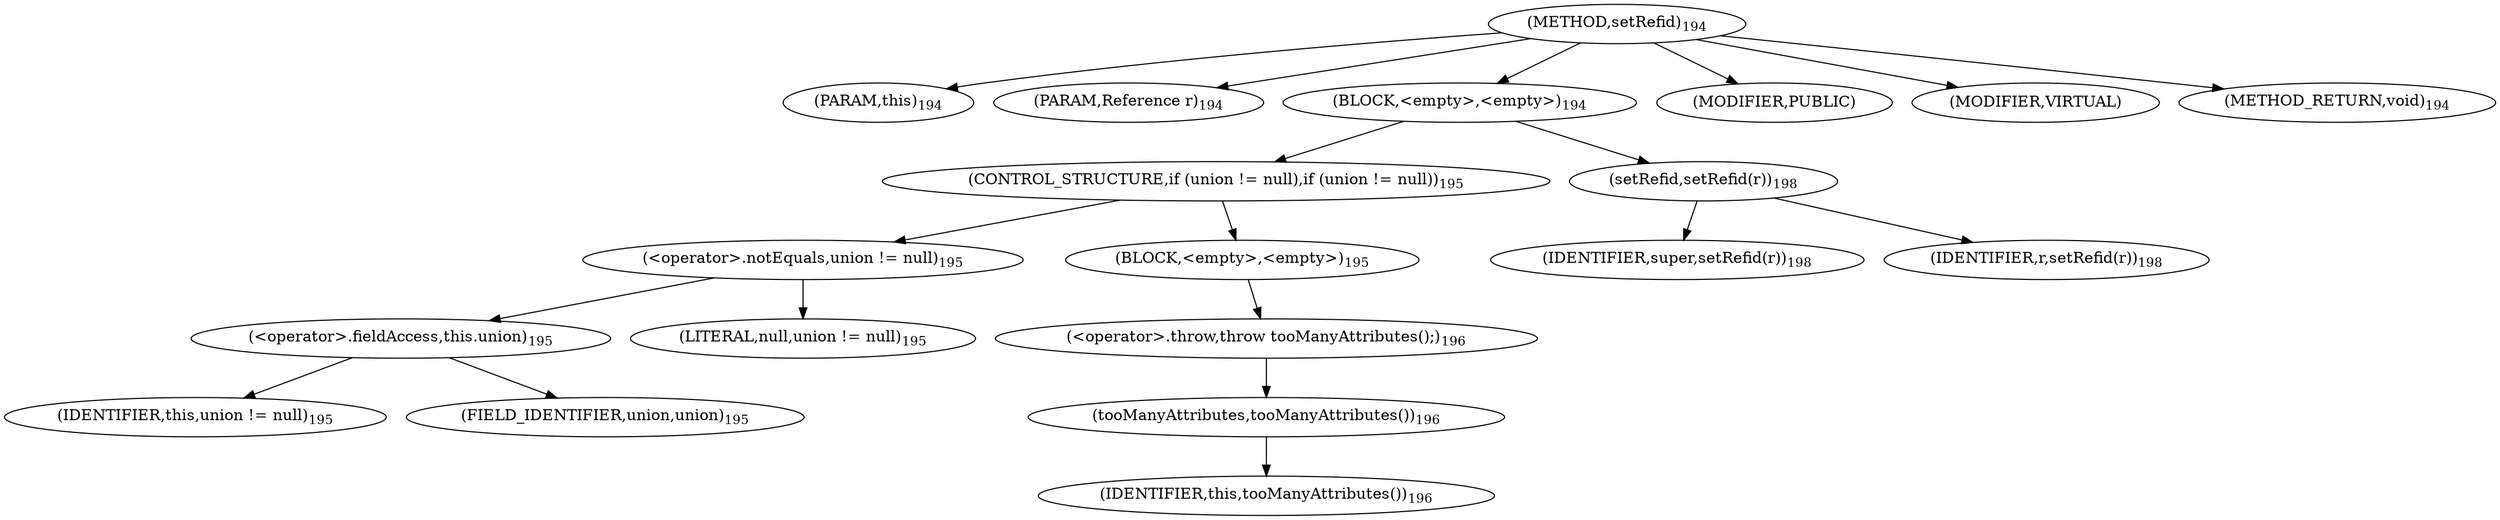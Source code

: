 digraph "setRefid" {  
"338" [label = <(METHOD,setRefid)<SUB>194</SUB>> ]
"41" [label = <(PARAM,this)<SUB>194</SUB>> ]
"339" [label = <(PARAM,Reference r)<SUB>194</SUB>> ]
"340" [label = <(BLOCK,&lt;empty&gt;,&lt;empty&gt;)<SUB>194</SUB>> ]
"341" [label = <(CONTROL_STRUCTURE,if (union != null),if (union != null))<SUB>195</SUB>> ]
"342" [label = <(&lt;operator&gt;.notEquals,union != null)<SUB>195</SUB>> ]
"343" [label = <(&lt;operator&gt;.fieldAccess,this.union)<SUB>195</SUB>> ]
"344" [label = <(IDENTIFIER,this,union != null)<SUB>195</SUB>> ]
"345" [label = <(FIELD_IDENTIFIER,union,union)<SUB>195</SUB>> ]
"346" [label = <(LITERAL,null,union != null)<SUB>195</SUB>> ]
"347" [label = <(BLOCK,&lt;empty&gt;,&lt;empty&gt;)<SUB>195</SUB>> ]
"348" [label = <(&lt;operator&gt;.throw,throw tooManyAttributes();)<SUB>196</SUB>> ]
"349" [label = <(tooManyAttributes,tooManyAttributes())<SUB>196</SUB>> ]
"40" [label = <(IDENTIFIER,this,tooManyAttributes())<SUB>196</SUB>> ]
"350" [label = <(setRefid,setRefid(r))<SUB>198</SUB>> ]
"351" [label = <(IDENTIFIER,super,setRefid(r))<SUB>198</SUB>> ]
"352" [label = <(IDENTIFIER,r,setRefid(r))<SUB>198</SUB>> ]
"353" [label = <(MODIFIER,PUBLIC)> ]
"354" [label = <(MODIFIER,VIRTUAL)> ]
"355" [label = <(METHOD_RETURN,void)<SUB>194</SUB>> ]
  "338" -> "41" 
  "338" -> "339" 
  "338" -> "340" 
  "338" -> "353" 
  "338" -> "354" 
  "338" -> "355" 
  "340" -> "341" 
  "340" -> "350" 
  "341" -> "342" 
  "341" -> "347" 
  "342" -> "343" 
  "342" -> "346" 
  "343" -> "344" 
  "343" -> "345" 
  "347" -> "348" 
  "348" -> "349" 
  "349" -> "40" 
  "350" -> "351" 
  "350" -> "352" 
}
